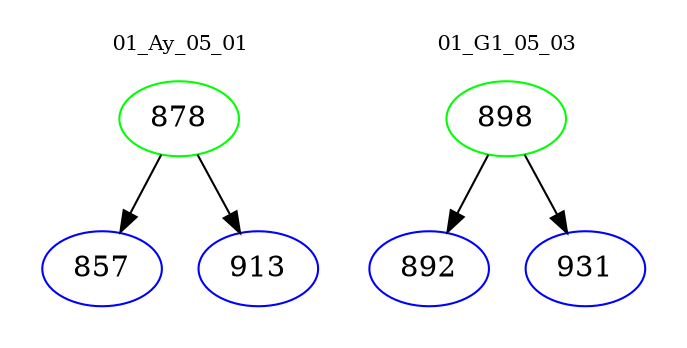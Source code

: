 digraph{
subgraph cluster_0 {
color = white
label = "01_Ay_05_01";
fontsize=10;
T0_878 [label="878", color="green"]
T0_878 -> T0_857 [color="black"]
T0_857 [label="857", color="blue"]
T0_878 -> T0_913 [color="black"]
T0_913 [label="913", color="blue"]
}
subgraph cluster_1 {
color = white
label = "01_G1_05_03";
fontsize=10;
T1_898 [label="898", color="green"]
T1_898 -> T1_892 [color="black"]
T1_892 [label="892", color="blue"]
T1_898 -> T1_931 [color="black"]
T1_931 [label="931", color="blue"]
}
}
